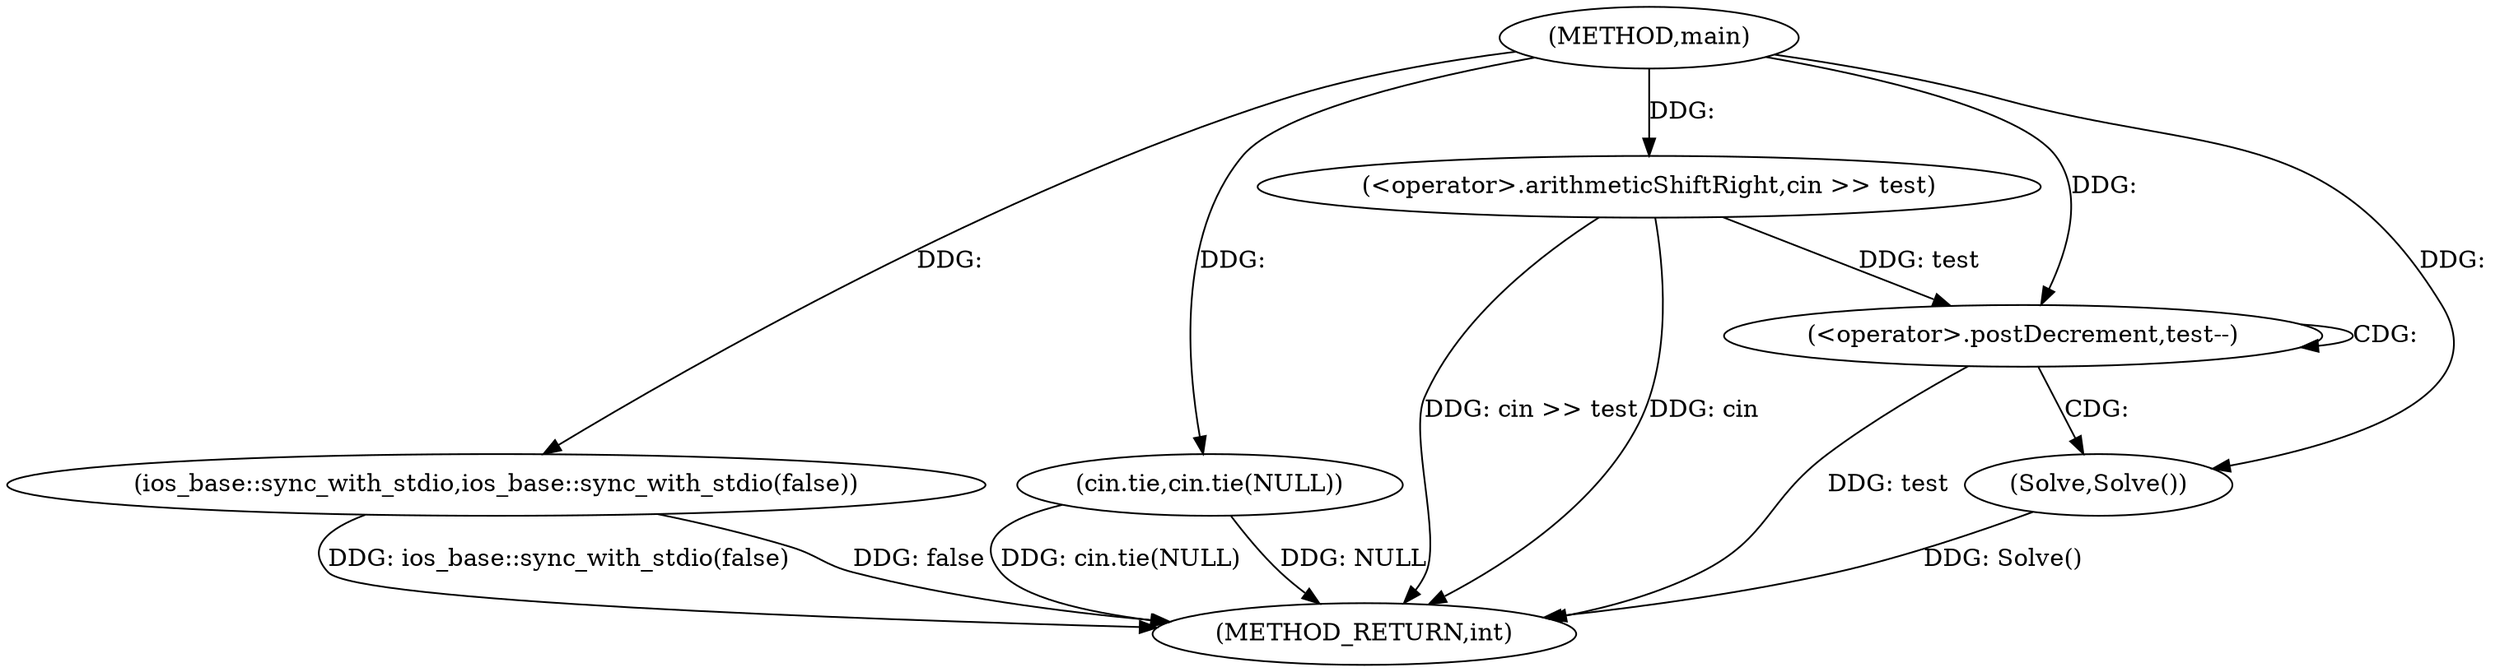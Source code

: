 digraph "main" {  
"1000159" [label = "(METHOD,main)" ]
"1000173" [label = "(METHOD_RETURN,int)" ]
"1000161" [label = "(ios_base::sync_with_stdio,ios_base::sync_with_stdio(false))" ]
"1000163" [label = "(cin.tie,cin.tie(NULL))" ]
"1000166" [label = "(<operator>.arithmeticShiftRight,cin >> test)" ]
"1000170" [label = "(<operator>.postDecrement,test--)" ]
"1000172" [label = "(Solve,Solve())" ]
  "1000161" -> "1000173"  [ label = "DDG: ios_base::sync_with_stdio(false)"] 
  "1000163" -> "1000173"  [ label = "DDG: cin.tie(NULL)"] 
  "1000166" -> "1000173"  [ label = "DDG: cin >> test"] 
  "1000170" -> "1000173"  [ label = "DDG: test"] 
  "1000172" -> "1000173"  [ label = "DDG: Solve()"] 
  "1000166" -> "1000173"  [ label = "DDG: cin"] 
  "1000163" -> "1000173"  [ label = "DDG: NULL"] 
  "1000161" -> "1000173"  [ label = "DDG: false"] 
  "1000159" -> "1000161"  [ label = "DDG: "] 
  "1000159" -> "1000163"  [ label = "DDG: "] 
  "1000159" -> "1000166"  [ label = "DDG: "] 
  "1000159" -> "1000172"  [ label = "DDG: "] 
  "1000166" -> "1000170"  [ label = "DDG: test"] 
  "1000159" -> "1000170"  [ label = "DDG: "] 
  "1000170" -> "1000170"  [ label = "CDG: "] 
  "1000170" -> "1000172"  [ label = "CDG: "] 
}
